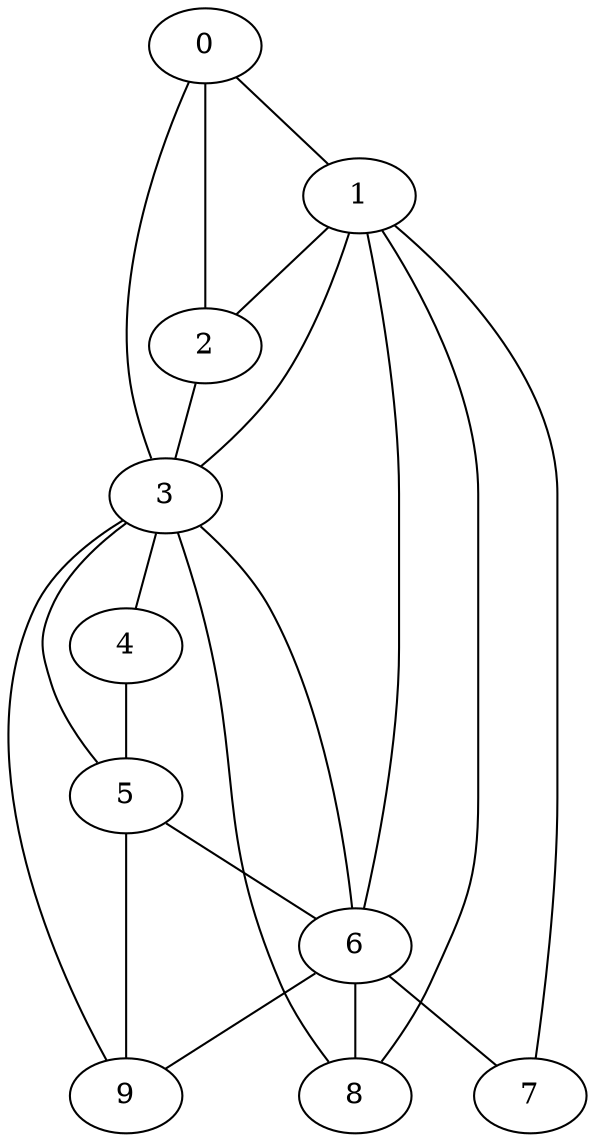 graph planar3 {
      0 -- 1 ;
      0 -- 2 ;
      0 -- 3 ;
      1 -- 2 ;
      1 -- 3 ;
      1 -- 6 ;
      1 -- 7 ;
      1 -- 8 ;
      2 -- 3 ;
      3 -- 4 ;
      3 -- 5 ;
      3 -- 6 ;
      3 -- 8 ;
      3 -- 9 ;
      4 -- 5 ;
      5 -- 6 ;
      5 -- 9 ;
      6 -- 7 ;
      6 -- 8 ;
      6 -- 9 ;
      7 ;
      8 ;
      9 
}
